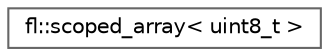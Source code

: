 digraph "Graphical Class Hierarchy"
{
 // LATEX_PDF_SIZE
  bgcolor="transparent";
  edge [fontname=Helvetica,fontsize=10,labelfontname=Helvetica,labelfontsize=10];
  node [fontname=Helvetica,fontsize=10,shape=box,height=0.2,width=0.4];
  rankdir="LR";
  Node0 [id="Node000000",label="fl::scoped_array\< uint8_t \>",height=0.2,width=0.4,color="grey40", fillcolor="white", style="filled",URL="$d3/d92/classfl_1_1scoped__array.html",tooltip=" "];
}
